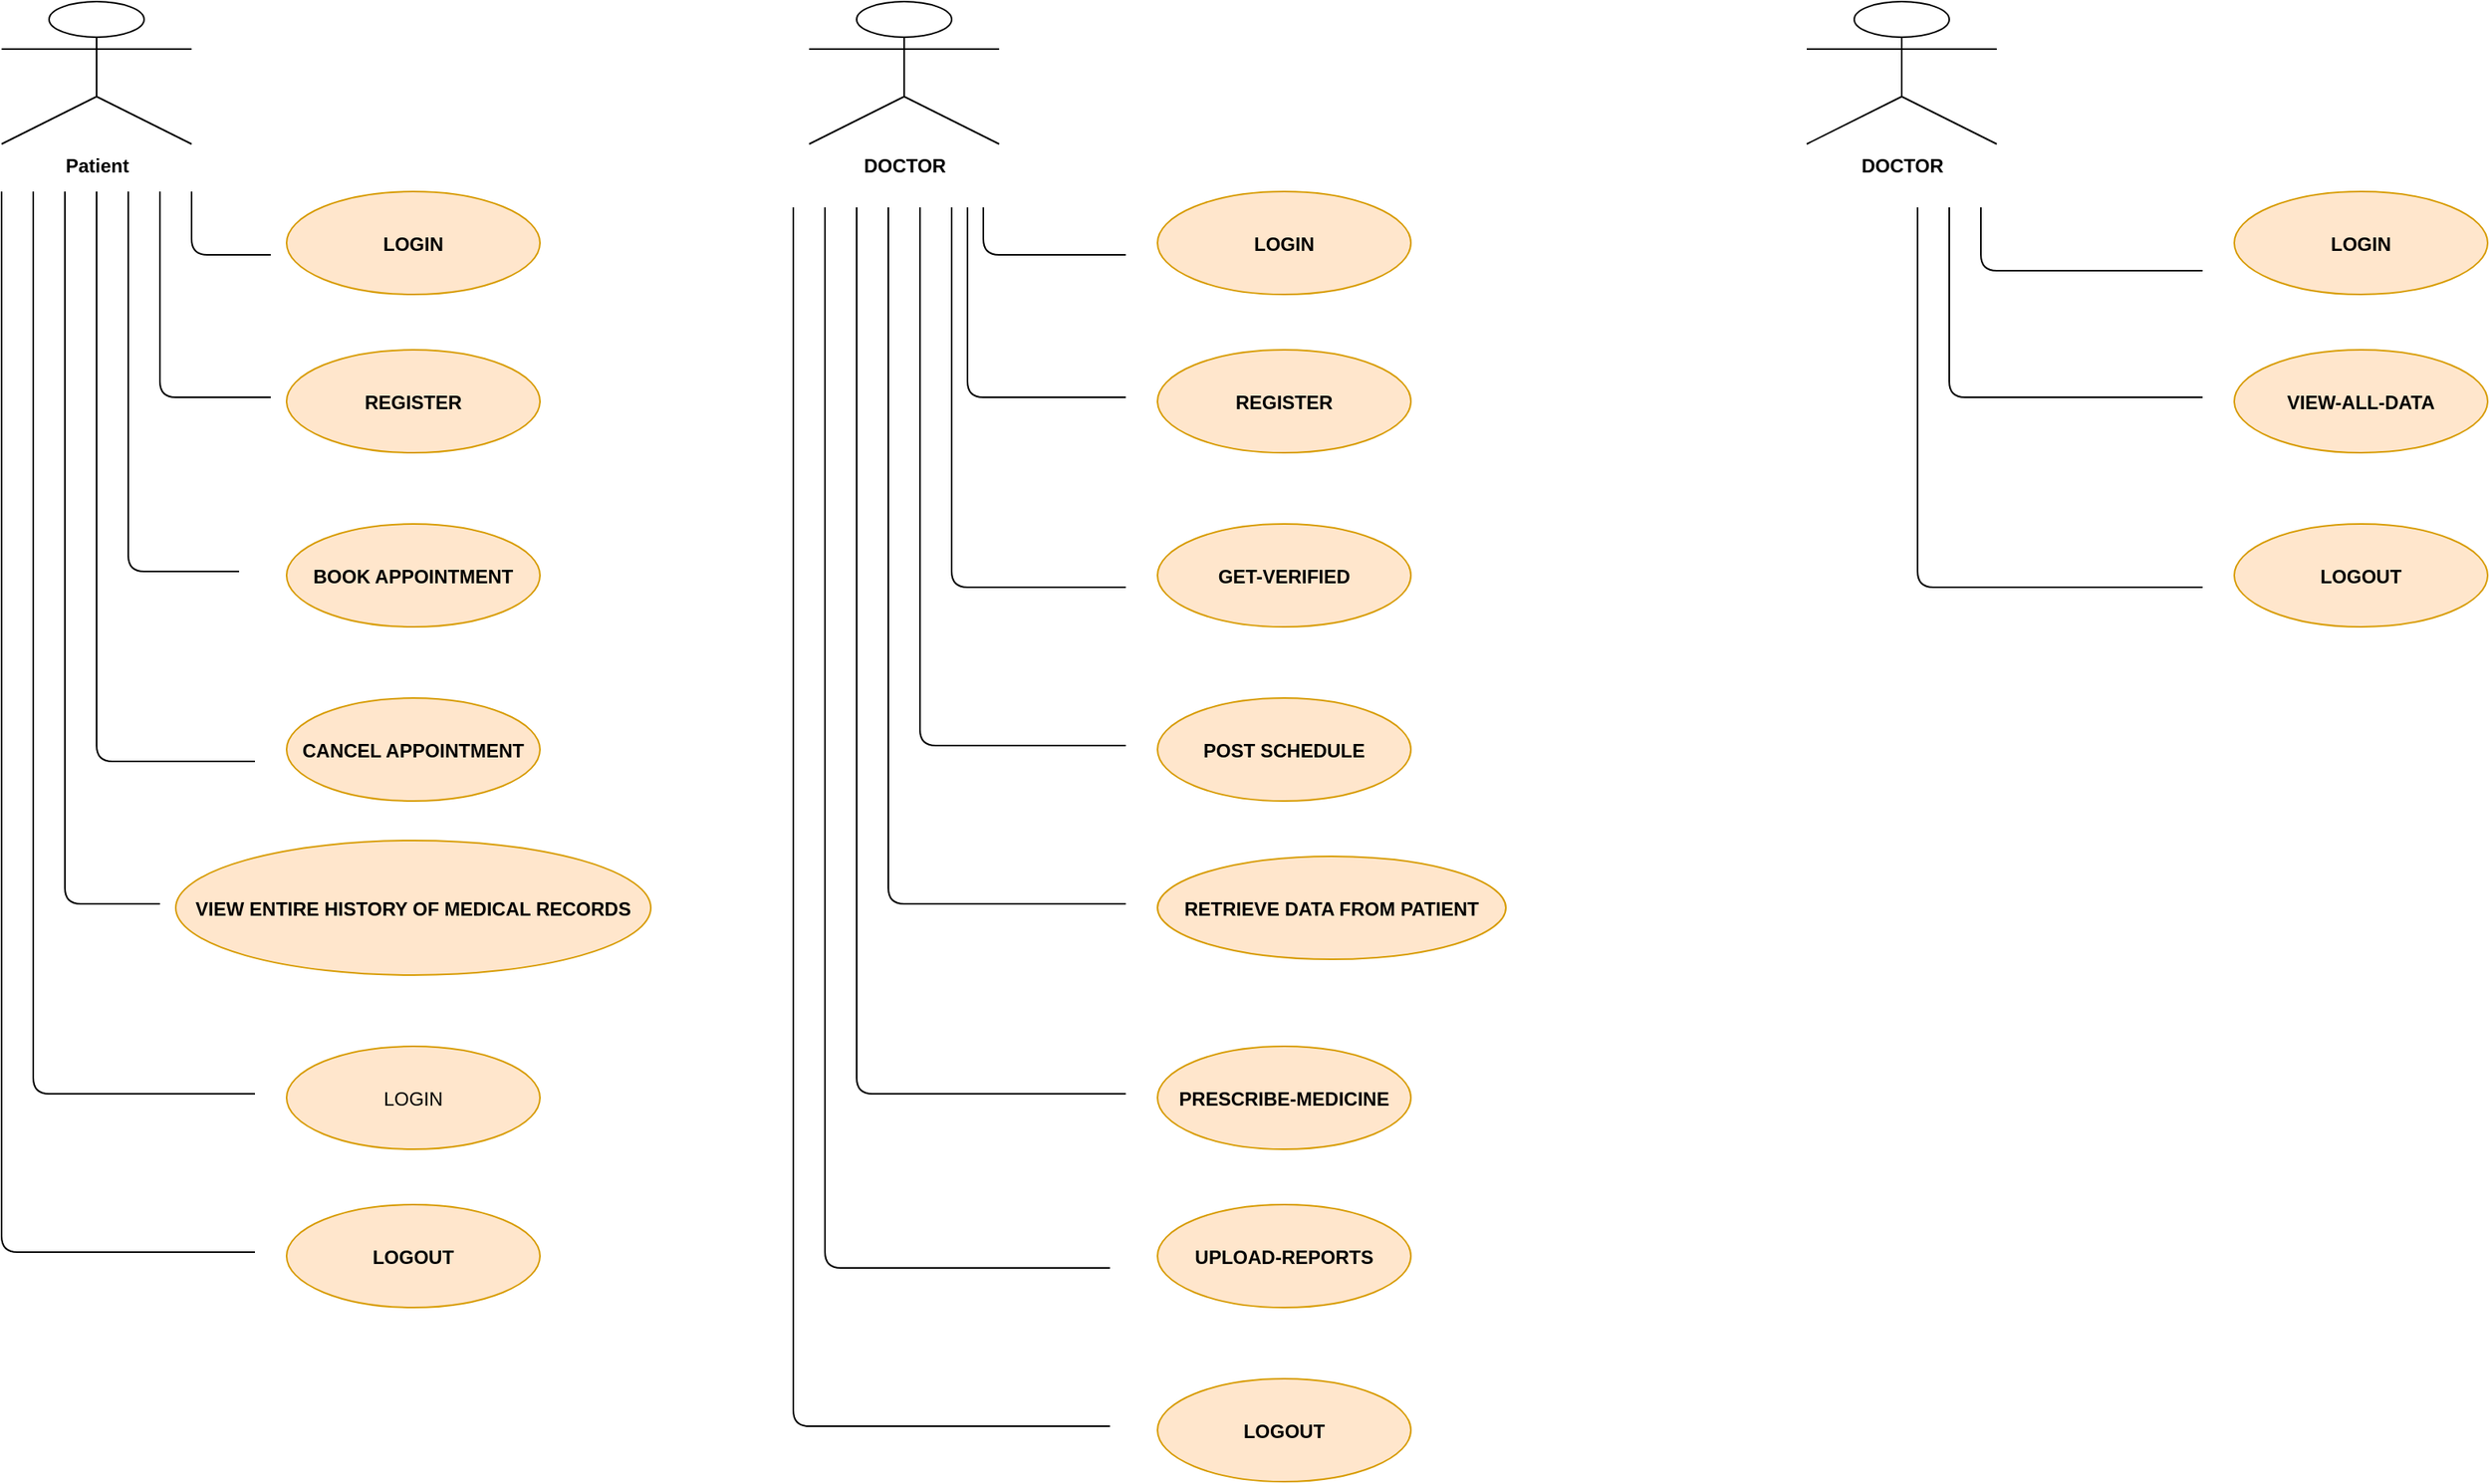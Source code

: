 <mxfile version="13.9.9" type="device"><diagram id="ifgNtAqhHT91NfSeQJYi" name="Page-1"><mxGraphModel dx="3953" dy="1700" grid="1" gridSize="10" guides="1" tooltips="1" connect="1" arrows="1" fold="1" page="1" pageScale="1" pageWidth="850" pageHeight="1100" math="0" shadow="0"><root><mxCell id="0"/><mxCell id="1" parent="0"/><mxCell id="AkGTh7bYC5mmd_oijeE4-1" value="&lt;b&gt;Patient&lt;/b&gt;" style="shape=umlActor;verticalLabelPosition=bottom;verticalAlign=top;html=1;outlineConnect=0;" vertex="1" parent="1"><mxGeometry x="-40" y="30" width="120" height="90" as="geometry"/></mxCell><mxCell id="AkGTh7bYC5mmd_oijeE4-4" value="LOGIN" style="ellipse;fillColor=#ffe6cc;strokeColor=#d79b00;fontStyle=1" vertex="1" parent="1"><mxGeometry x="140" y="150" width="160" height="65" as="geometry"/></mxCell><mxCell id="AkGTh7bYC5mmd_oijeE4-6" value="REGISTER" style="ellipse;fillColor=#ffe6cc;strokeColor=#d79b00;fontStyle=1" vertex="1" parent="1"><mxGeometry x="140" y="250" width="160" height="65" as="geometry"/></mxCell><mxCell id="AkGTh7bYC5mmd_oijeE4-7" value="BOOK APPOINTMENT" style="ellipse;fillColor=#ffe6cc;strokeColor=#d79b00;fontStyle=1" vertex="1" parent="1"><mxGeometry x="140" y="360" width="160" height="65" as="geometry"/></mxCell><mxCell id="AkGTh7bYC5mmd_oijeE4-8" value="VIEW ENTIRE HISTORY OF MEDICAL RECORDS" style="ellipse;align=center;fillColor=#ffe6cc;strokeColor=#d79b00;fontStyle=1" vertex="1" parent="1"><mxGeometry x="70" y="560" width="300" height="85" as="geometry"/></mxCell><mxCell id="AkGTh7bYC5mmd_oijeE4-22" value="CANCEL APPOINTMENT" style="ellipse;fillColor=#ffe6cc;strokeColor=#d79b00;fontStyle=1" vertex="1" parent="1"><mxGeometry x="140" y="470" width="160" height="65" as="geometry"/></mxCell><mxCell id="AkGTh7bYC5mmd_oijeE4-23" value="LOGIN" style="ellipse;fillColor=#ffe6cc;strokeColor=#d79b00;" vertex="1" parent="1"><mxGeometry x="140" y="690" width="160" height="65" as="geometry"/></mxCell><mxCell id="AkGTh7bYC5mmd_oijeE4-24" value="LOGOUT" style="ellipse;fillColor=#ffe6cc;strokeColor=#d79b00;fontStyle=1" vertex="1" parent="1"><mxGeometry x="140" y="790" width="160" height="65" as="geometry"/></mxCell><mxCell id="AkGTh7bYC5mmd_oijeE4-50" value="" style="endArrow=none;html=1;" edge="1" parent="1"><mxGeometry width="50" height="50" relative="1" as="geometry"><mxPoint x="130" y="190" as="sourcePoint"/><mxPoint x="80" y="150" as="targetPoint"/><Array as="points"><mxPoint x="80" y="190"/></Array></mxGeometry></mxCell><mxCell id="AkGTh7bYC5mmd_oijeE4-51" value="" style="endArrow=none;html=1;" edge="1" parent="1"><mxGeometry width="50" height="50" relative="1" as="geometry"><mxPoint x="130" y="280" as="sourcePoint"/><mxPoint x="60" y="150" as="targetPoint"/><Array as="points"><mxPoint x="60" y="280"/></Array></mxGeometry></mxCell><mxCell id="AkGTh7bYC5mmd_oijeE4-52" value="" style="endArrow=none;html=1;" edge="1" parent="1"><mxGeometry width="50" height="50" relative="1" as="geometry"><mxPoint x="110" y="390" as="sourcePoint"/><mxPoint x="40" y="150" as="targetPoint"/><Array as="points"><mxPoint x="40" y="390"/></Array></mxGeometry></mxCell><mxCell id="AkGTh7bYC5mmd_oijeE4-53" value="" style="endArrow=none;html=1;" edge="1" parent="1"><mxGeometry width="50" height="50" relative="1" as="geometry"><mxPoint x="120" y="510" as="sourcePoint"/><mxPoint x="20" y="150" as="targetPoint"/><Array as="points"><mxPoint x="20" y="510"/></Array></mxGeometry></mxCell><mxCell id="AkGTh7bYC5mmd_oijeE4-54" value="" style="endArrow=none;html=1;" edge="1" parent="1"><mxGeometry width="50" height="50" relative="1" as="geometry"><mxPoint x="60" y="600" as="sourcePoint"/><mxPoint y="150" as="targetPoint"/><Array as="points"><mxPoint y="600"/></Array></mxGeometry></mxCell><mxCell id="AkGTh7bYC5mmd_oijeE4-55" value="" style="endArrow=none;html=1;" edge="1" parent="1"><mxGeometry width="50" height="50" relative="1" as="geometry"><mxPoint x="120" y="720" as="sourcePoint"/><mxPoint x="-20" y="150" as="targetPoint"/><Array as="points"><mxPoint x="-20" y="720"/></Array></mxGeometry></mxCell><mxCell id="AkGTh7bYC5mmd_oijeE4-56" value="" style="endArrow=none;html=1;" edge="1" parent="1"><mxGeometry width="50" height="50" relative="1" as="geometry"><mxPoint x="120" y="820" as="sourcePoint"/><mxPoint x="-40" y="150" as="targetPoint"/><Array as="points"><mxPoint x="-40" y="820"/></Array></mxGeometry></mxCell><mxCell id="AkGTh7bYC5mmd_oijeE4-58" value="&lt;b&gt;DOCTOR&lt;/b&gt;" style="shape=umlActor;verticalLabelPosition=bottom;verticalAlign=top;html=1;outlineConnect=0;" vertex="1" parent="1"><mxGeometry x="470" y="30" width="120" height="90" as="geometry"/></mxCell><mxCell id="AkGTh7bYC5mmd_oijeE4-63" value="LOGIN" style="ellipse;fillColor=#ffe6cc;strokeColor=#d79b00;fontStyle=1" vertex="1" parent="1"><mxGeometry x="690" y="150" width="160" height="65" as="geometry"/></mxCell><mxCell id="AkGTh7bYC5mmd_oijeE4-64" value="REGISTER" style="ellipse;fillColor=#ffe6cc;strokeColor=#d79b00;fontStyle=1" vertex="1" parent="1"><mxGeometry x="690" y="250" width="160" height="65" as="geometry"/></mxCell><mxCell id="AkGTh7bYC5mmd_oijeE4-65" value="GET-VERIFIED" style="ellipse;fillColor=#ffe6cc;strokeColor=#d79b00;fontStyle=1" vertex="1" parent="1"><mxGeometry x="690" y="360" width="160" height="65" as="geometry"/></mxCell><mxCell id="AkGTh7bYC5mmd_oijeE4-66" value="POST SCHEDULE" style="ellipse;fillColor=#ffe6cc;strokeColor=#d79b00;fontStyle=1" vertex="1" parent="1"><mxGeometry x="690" y="470" width="160" height="65" as="geometry"/></mxCell><mxCell id="AkGTh7bYC5mmd_oijeE4-67" value="RETRIEVE DATA FROM PATIENT" style="ellipse;fillColor=#ffe6cc;strokeColor=#d79b00;fontStyle=1" vertex="1" parent="1"><mxGeometry x="690" y="570" width="220" height="65" as="geometry"/></mxCell><mxCell id="AkGTh7bYC5mmd_oijeE4-68" value="PRESCRIBE-MEDICINE" style="ellipse;fillColor=#ffe6cc;strokeColor=#d79b00;fontStyle=1" vertex="1" parent="1"><mxGeometry x="690" y="690" width="160" height="65" as="geometry"/></mxCell><mxCell id="AkGTh7bYC5mmd_oijeE4-69" value="UPLOAD-REPORTS" style="ellipse;fillColor=#ffe6cc;strokeColor=#d79b00;fontStyle=1" vertex="1" parent="1"><mxGeometry x="690" y="790" width="160" height="65" as="geometry"/></mxCell><mxCell id="AkGTh7bYC5mmd_oijeE4-70" value="LOGOUT" style="ellipse;fillColor=#ffe6cc;strokeColor=#d79b00;fontStyle=1" vertex="1" parent="1"><mxGeometry x="690" y="900" width="160" height="65" as="geometry"/></mxCell><mxCell id="AkGTh7bYC5mmd_oijeE4-71" value="" style="endArrow=none;html=1;" edge="1" parent="1"><mxGeometry width="50" height="50" relative="1" as="geometry"><mxPoint x="670" y="190" as="sourcePoint"/><mxPoint x="580" y="160" as="targetPoint"/><Array as="points"><mxPoint x="580" y="190"/></Array></mxGeometry></mxCell><mxCell id="AkGTh7bYC5mmd_oijeE4-72" value="" style="endArrow=none;html=1;" edge="1" parent="1"><mxGeometry width="50" height="50" relative="1" as="geometry"><mxPoint x="670" y="280" as="sourcePoint"/><mxPoint x="570" y="160" as="targetPoint"/><Array as="points"><mxPoint x="570" y="280"/></Array></mxGeometry></mxCell><mxCell id="AkGTh7bYC5mmd_oijeE4-73" value="" style="endArrow=none;html=1;" edge="1" parent="1"><mxGeometry width="50" height="50" relative="1" as="geometry"><mxPoint x="670" y="400" as="sourcePoint"/><mxPoint x="560" y="160" as="targetPoint"/><Array as="points"><mxPoint x="560" y="400"/></Array></mxGeometry></mxCell><mxCell id="AkGTh7bYC5mmd_oijeE4-74" value="" style="endArrow=none;html=1;" edge="1" parent="1"><mxGeometry width="50" height="50" relative="1" as="geometry"><mxPoint x="670" y="500" as="sourcePoint"/><mxPoint x="540" y="160" as="targetPoint"/><Array as="points"><mxPoint x="540" y="500"/></Array></mxGeometry></mxCell><mxCell id="AkGTh7bYC5mmd_oijeE4-76" value="" style="endArrow=none;html=1;" edge="1" parent="1"><mxGeometry width="50" height="50" relative="1" as="geometry"><mxPoint x="670" y="600" as="sourcePoint"/><mxPoint x="520" y="160" as="targetPoint"/><Array as="points"><mxPoint x="520" y="600"/></Array></mxGeometry></mxCell><mxCell id="AkGTh7bYC5mmd_oijeE4-77" value="" style="endArrow=none;html=1;" edge="1" parent="1"><mxGeometry width="50" height="50" relative="1" as="geometry"><mxPoint x="670" y="720" as="sourcePoint"/><mxPoint x="500" y="160" as="targetPoint"/><Array as="points"><mxPoint x="500" y="720"/></Array></mxGeometry></mxCell><mxCell id="AkGTh7bYC5mmd_oijeE4-81" value="" style="endArrow=none;html=1;" edge="1" parent="1"><mxGeometry width="50" height="50" relative="1" as="geometry"><mxPoint x="660" y="830" as="sourcePoint"/><mxPoint x="480" y="160" as="targetPoint"/><Array as="points"><mxPoint x="480" y="830"/></Array></mxGeometry></mxCell><mxCell id="AkGTh7bYC5mmd_oijeE4-82" value="" style="endArrow=none;html=1;" edge="1" parent="1"><mxGeometry width="50" height="50" relative="1" as="geometry"><mxPoint x="660" y="930" as="sourcePoint"/><mxPoint x="460" y="160" as="targetPoint"/><Array as="points"><mxPoint x="460" y="930"/></Array></mxGeometry></mxCell><mxCell id="AkGTh7bYC5mmd_oijeE4-83" value="&lt;b&gt;DOCTOR&lt;/b&gt;" style="shape=umlActor;verticalLabelPosition=bottom;verticalAlign=top;html=1;outlineConnect=0;" vertex="1" parent="1"><mxGeometry x="1100" y="30" width="120" height="90" as="geometry"/></mxCell><mxCell id="AkGTh7bYC5mmd_oijeE4-84" value="LOGIN" style="ellipse;fillColor=#ffe6cc;strokeColor=#d79b00;fontStyle=1" vertex="1" parent="1"><mxGeometry x="1370" y="150" width="160" height="65" as="geometry"/></mxCell><mxCell id="AkGTh7bYC5mmd_oijeE4-85" value="VIEW-ALL-DATA" style="ellipse;fillColor=#ffe6cc;strokeColor=#d79b00;fontStyle=1" vertex="1" parent="1"><mxGeometry x="1370" y="250" width="160" height="65" as="geometry"/></mxCell><mxCell id="AkGTh7bYC5mmd_oijeE4-86" value="LOGOUT" style="ellipse;fillColor=#ffe6cc;strokeColor=#d79b00;fontStyle=1" vertex="1" parent="1"><mxGeometry x="1370" y="360" width="160" height="65" as="geometry"/></mxCell><mxCell id="AkGTh7bYC5mmd_oijeE4-87" value="" style="endArrow=none;html=1;" edge="1" parent="1"><mxGeometry width="50" height="50" relative="1" as="geometry"><mxPoint x="1350" y="200" as="sourcePoint"/><mxPoint x="1210" y="160" as="targetPoint"/><Array as="points"><mxPoint x="1210" y="200"/></Array></mxGeometry></mxCell><mxCell id="AkGTh7bYC5mmd_oijeE4-88" value="" style="endArrow=none;html=1;" edge="1" parent="1"><mxGeometry width="50" height="50" relative="1" as="geometry"><mxPoint x="1350" y="280" as="sourcePoint"/><mxPoint x="1190" y="160" as="targetPoint"/><Array as="points"><mxPoint x="1190" y="280"/></Array></mxGeometry></mxCell><mxCell id="AkGTh7bYC5mmd_oijeE4-89" value="" style="endArrow=none;html=1;" edge="1" parent="1"><mxGeometry width="50" height="50" relative="1" as="geometry"><mxPoint x="1350" y="400" as="sourcePoint"/><mxPoint x="1170" y="160" as="targetPoint"/><Array as="points"><mxPoint x="1170" y="400"/></Array></mxGeometry></mxCell></root></mxGraphModel></diagram></mxfile>